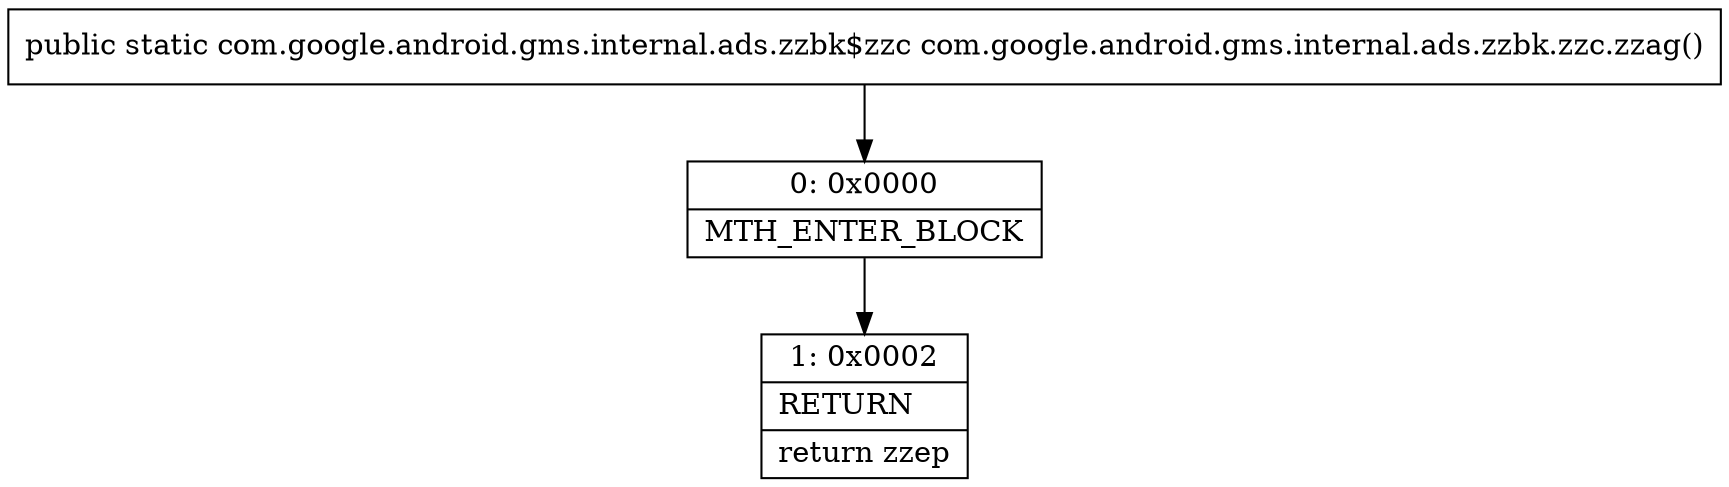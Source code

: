 digraph "CFG forcom.google.android.gms.internal.ads.zzbk.zzc.zzag()Lcom\/google\/android\/gms\/internal\/ads\/zzbk$zzc;" {
Node_0 [shape=record,label="{0\:\ 0x0000|MTH_ENTER_BLOCK\l}"];
Node_1 [shape=record,label="{1\:\ 0x0002|RETURN\l|return zzep\l}"];
MethodNode[shape=record,label="{public static com.google.android.gms.internal.ads.zzbk$zzc com.google.android.gms.internal.ads.zzbk.zzc.zzag() }"];
MethodNode -> Node_0;
Node_0 -> Node_1;
}

